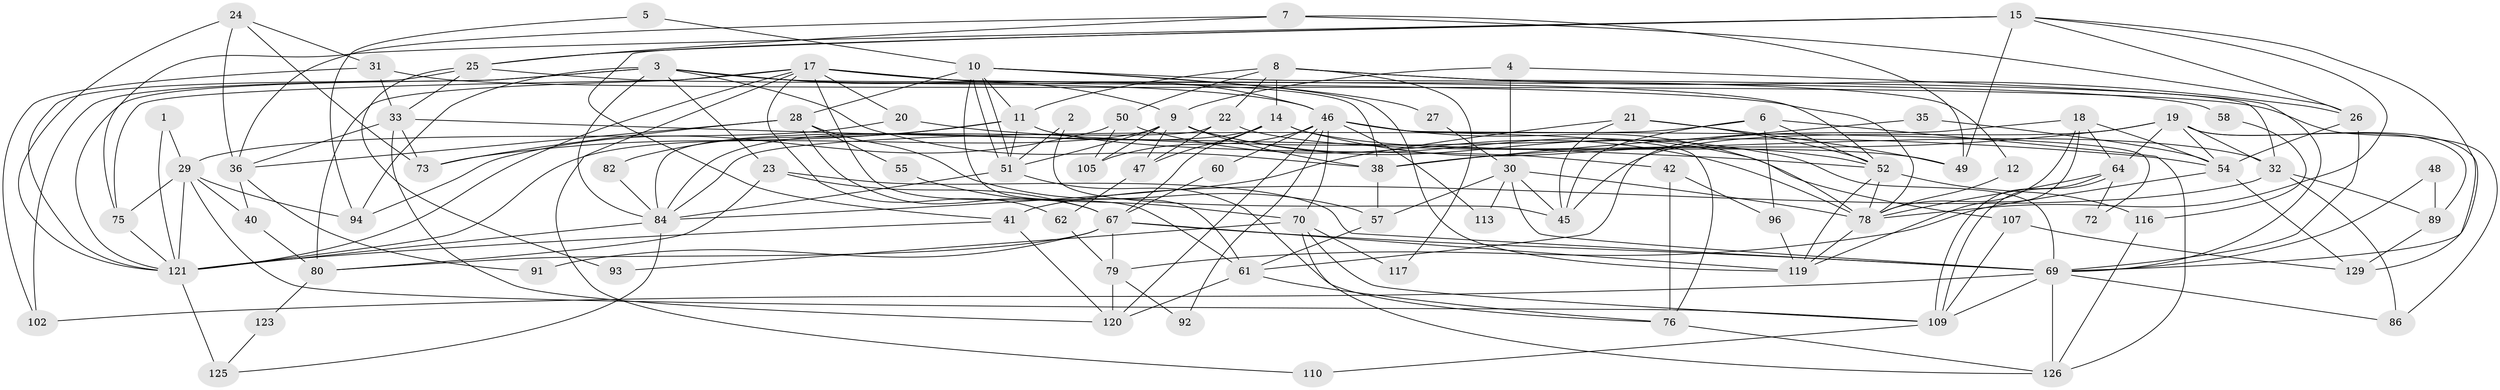 // Generated by graph-tools (version 1.1) at 2025/52/02/27/25 19:52:03]
// undirected, 87 vertices, 209 edges
graph export_dot {
graph [start="1"]
  node [color=gray90,style=filled];
  1;
  2;
  3 [super="+124"];
  4 [super="+13"];
  5;
  6 [super="+83"];
  7;
  8 [super="+65"];
  9 [super="+16"];
  10 [super="+43"];
  11 [super="+77"];
  12;
  14 [super="+44"];
  15 [super="+39"];
  17 [super="+66"];
  18 [super="+127"];
  19 [super="+71"];
  20 [super="+98"];
  21 [super="+68"];
  22 [super="+106"];
  23 [super="+34"];
  24 [super="+37"];
  25 [super="+97"];
  26;
  27;
  28;
  29 [super="+53"];
  30 [super="+87"];
  31 [super="+81"];
  32 [super="+59"];
  33 [super="+111"];
  35;
  36 [super="+74"];
  38 [super="+88"];
  40;
  41 [super="+128"];
  42;
  45;
  46 [super="+100"];
  47 [super="+99"];
  48;
  49;
  50;
  51;
  52 [super="+63"];
  54 [super="+56"];
  55;
  57;
  58;
  60;
  61 [super="+108"];
  62;
  64;
  67 [super="+85"];
  69 [super="+118"];
  70 [super="+114"];
  72;
  73;
  75 [super="+90"];
  76 [super="+112"];
  78 [super="+95"];
  79 [super="+101"];
  80 [super="+104"];
  82;
  84 [super="+115"];
  86;
  89;
  91;
  92;
  93;
  94 [super="+103"];
  96;
  102;
  105;
  107;
  109;
  110;
  113;
  116;
  117;
  119;
  120;
  121 [super="+122"];
  123;
  125;
  126;
  129;
  1 -- 29;
  1 -- 121;
  2 -- 51;
  2 -- 45;
  3 -- 46;
  3 -- 102;
  3 -- 121;
  3 -- 84;
  3 -- 38;
  3 -- 9;
  3 -- 52;
  3 -- 23;
  3 -- 94;
  4 -- 9;
  4 -- 69;
  4 -- 30;
  5 -- 94;
  5 -- 10;
  6 -- 45;
  6 -- 96;
  6 -- 126;
  6 -- 52;
  6 -- 84;
  7 -- 26;
  7 -- 36;
  7 -- 25;
  7 -- 49;
  8 -- 11;
  8 -- 14;
  8 -- 50;
  8 -- 22;
  8 -- 26;
  8 -- 32;
  8 -- 117;
  9 -- 51;
  9 -- 69;
  9 -- 121;
  9 -- 38;
  9 -- 107;
  9 -- 105;
  9 -- 47;
  10 -- 51;
  10 -- 51;
  10 -- 119;
  10 -- 11;
  10 -- 27;
  10 -- 28;
  10 -- 12;
  10 -- 61;
  11 -- 42;
  11 -- 73;
  11 -- 51;
  11 -- 82;
  12 -- 78;
  14 -- 52;
  14 -- 84 [weight=2];
  14 -- 67;
  14 -- 47;
  14 -- 32;
  15 -- 69;
  15 -- 75;
  15 -- 49;
  15 -- 25;
  15 -- 26;
  15 -- 41;
  15 -- 78;
  17 -- 62;
  17 -- 20;
  17 -- 38;
  17 -- 110;
  17 -- 121;
  17 -- 58;
  17 -- 61;
  17 -- 80;
  17 -- 75;
  17 -- 46;
  18 -- 64;
  18 -- 54;
  18 -- 61;
  18 -- 78;
  18 -- 119;
  19 -- 64;
  19 -- 89;
  19 -- 54;
  19 -- 38;
  19 -- 32;
  19 -- 129;
  19 -- 45;
  20 -- 54;
  20 -- 29;
  21 -- 84;
  21 -- 49;
  21 -- 45;
  21 -- 52;
  22 -- 49;
  22 -- 84;
  22 -- 47;
  23 -- 69;
  23 -- 80;
  23 -- 67;
  24 -- 31;
  24 -- 36;
  24 -- 121;
  24 -- 73;
  25 -- 93;
  25 -- 121;
  25 -- 33;
  25 -- 78;
  26 -- 69;
  26 -- 54;
  27 -- 30;
  28 -- 36;
  28 -- 55;
  28 -- 57;
  28 -- 73;
  28 -- 67;
  29 -- 109;
  29 -- 40;
  29 -- 75;
  29 -- 94;
  29 -- 121 [weight=2];
  30 -- 78;
  30 -- 113;
  30 -- 69;
  30 -- 57;
  30 -- 45;
  31 -- 86;
  31 -- 33;
  31 -- 102;
  32 -- 41 [weight=2];
  32 -- 89;
  32 -- 86;
  33 -- 73;
  33 -- 36;
  33 -- 52;
  33 -- 120;
  35 -- 54;
  35 -- 38;
  36 -- 40;
  36 -- 91;
  38 -- 57;
  40 -- 80;
  41 -- 120;
  41 -- 121;
  42 -- 96;
  42 -- 76;
  46 -- 76;
  46 -- 120;
  46 -- 105;
  46 -- 113;
  46 -- 70;
  46 -- 60;
  46 -- 72;
  46 -- 92;
  46 -- 78;
  47 -- 62;
  48 -- 69;
  48 -- 89;
  50 -- 78;
  50 -- 94;
  50 -- 105;
  51 -- 76;
  51 -- 84;
  52 -- 116;
  52 -- 119;
  52 -- 78;
  54 -- 129;
  54 -- 79;
  55 -- 70;
  57 -- 61;
  58 -- 116;
  60 -- 67;
  61 -- 120;
  61 -- 76;
  62 -- 79;
  64 -- 109;
  64 -- 109;
  64 -- 72;
  64 -- 78;
  67 -- 119;
  67 -- 80;
  67 -- 91;
  67 -- 69;
  67 -- 79;
  69 -- 102;
  69 -- 109;
  69 -- 86;
  69 -- 126;
  70 -- 109;
  70 -- 93;
  70 -- 117;
  70 -- 126;
  75 -- 121;
  76 -- 126;
  78 -- 119;
  79 -- 120;
  79 -- 92;
  80 -- 123;
  82 -- 84;
  84 -- 125;
  84 -- 121;
  89 -- 129;
  96 -- 119;
  107 -- 129;
  107 -- 109;
  109 -- 110;
  116 -- 126;
  121 -- 125 [weight=2];
  123 -- 125;
}
